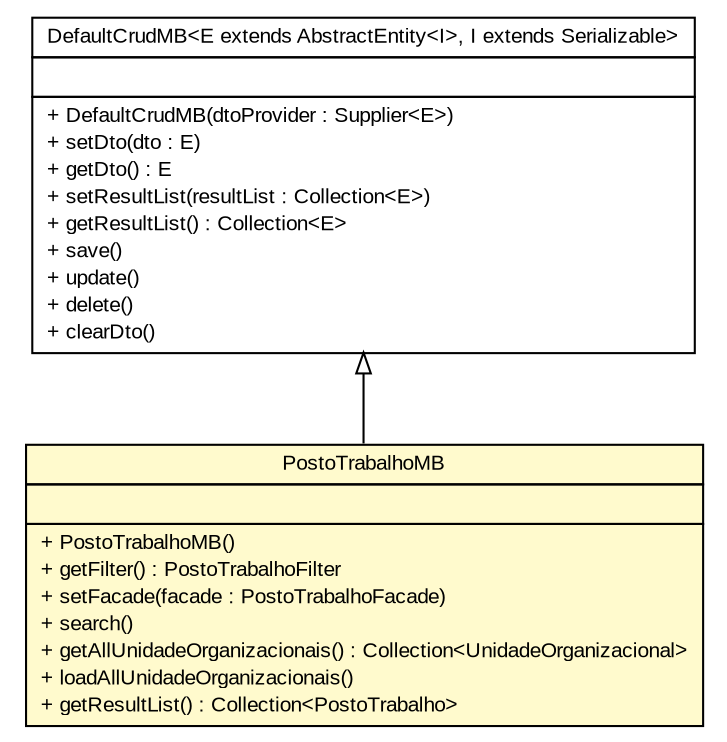 #!/usr/local/bin/dot
#
# Class diagram 
# Generated by UMLGraph version R5_6 (http://www.umlgraph.org/)
#

digraph G {
	edge [fontname="arial",fontsize=10,labelfontname="arial",labelfontsize=10];
	node [fontname="arial",fontsize=10,shape=plaintext];
	nodesep=0.25;
	ranksep=0.5;
	// br.gov.to.sefaz.presentation.managedbean.impl.DefaultCrudMB<E extends br.gov.to.sefaz.persistence.entity.AbstractEntity<I>, I extends java.io.Serializable>
	c859839 [label=<<table title="br.gov.to.sefaz.presentation.managedbean.impl.DefaultCrudMB" border="0" cellborder="1" cellspacing="0" cellpadding="2" port="p" href="../../presentation/managedbean/impl/DefaultCrudMB.html">
		<tr><td><table border="0" cellspacing="0" cellpadding="1">
<tr><td align="center" balign="center"> DefaultCrudMB&lt;E extends AbstractEntity&lt;I&gt;, I extends Serializable&gt; </td></tr>
		</table></td></tr>
		<tr><td><table border="0" cellspacing="0" cellpadding="1">
<tr><td align="left" balign="left">  </td></tr>
		</table></td></tr>
		<tr><td><table border="0" cellspacing="0" cellpadding="1">
<tr><td align="left" balign="left"> + DefaultCrudMB(dtoProvider : Supplier&lt;E&gt;) </td></tr>
<tr><td align="left" balign="left"> + setDto(dto : E) </td></tr>
<tr><td align="left" balign="left"> + getDto() : E </td></tr>
<tr><td align="left" balign="left"> + setResultList(resultList : Collection&lt;E&gt;) </td></tr>
<tr><td align="left" balign="left"> + getResultList() : Collection&lt;E&gt; </td></tr>
<tr><td align="left" balign="left"> + save() </td></tr>
<tr><td align="left" balign="left"> + update() </td></tr>
<tr><td align="left" balign="left"> + delete() </td></tr>
<tr><td align="left" balign="left"> + clearDto() </td></tr>
		</table></td></tr>
		</table>>, URL="../../presentation/managedbean/impl/DefaultCrudMB.html", fontname="arial", fontcolor="black", fontsize=10.0];
	// br.gov.to.sefaz.seg.managedbean.PostoTrabalhoMB
	c860257 [label=<<table title="br.gov.to.sefaz.seg.managedbean.PostoTrabalhoMB" border="0" cellborder="1" cellspacing="0" cellpadding="2" port="p" bgcolor="lemonChiffon" href="./PostoTrabalhoMB.html">
		<tr><td><table border="0" cellspacing="0" cellpadding="1">
<tr><td align="center" balign="center"> PostoTrabalhoMB </td></tr>
		</table></td></tr>
		<tr><td><table border="0" cellspacing="0" cellpadding="1">
<tr><td align="left" balign="left">  </td></tr>
		</table></td></tr>
		<tr><td><table border="0" cellspacing="0" cellpadding="1">
<tr><td align="left" balign="left"> + PostoTrabalhoMB() </td></tr>
<tr><td align="left" balign="left"> + getFilter() : PostoTrabalhoFilter </td></tr>
<tr><td align="left" balign="left"> + setFacade(facade : PostoTrabalhoFacade) </td></tr>
<tr><td align="left" balign="left"> + search() </td></tr>
<tr><td align="left" balign="left"> + getAllUnidadeOrganizacionais() : Collection&lt;UnidadeOrganizacional&gt; </td></tr>
<tr><td align="left" balign="left"> + loadAllUnidadeOrganizacionais() </td></tr>
<tr><td align="left" balign="left"> + getResultList() : Collection&lt;PostoTrabalho&gt; </td></tr>
		</table></td></tr>
		</table>>, URL="./PostoTrabalhoMB.html", fontname="arial", fontcolor="black", fontsize=10.0];
	//br.gov.to.sefaz.seg.managedbean.PostoTrabalhoMB extends br.gov.to.sefaz.presentation.managedbean.impl.DefaultCrudMB<br.gov.to.sefaz.seg.persistence.entity.PostoTrabalho, java.lang.Integer>
	c859839:p -> c860257:p [dir=back,arrowtail=empty];
}

